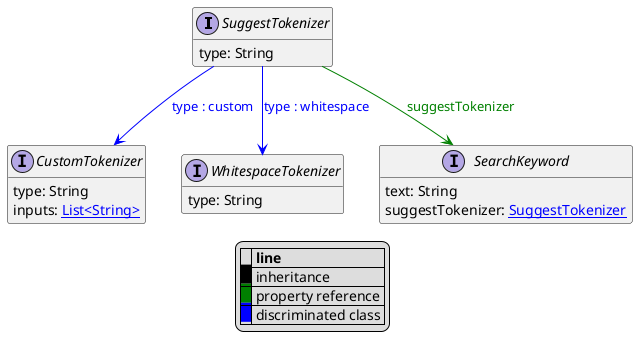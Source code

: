 @startuml

hide empty fields
hide empty methods
legend
|= |= line |
|<back:black>   </back>| inheritance |
|<back:green>   </back>| property reference |
|<back:blue>   </back>| discriminated class |
endlegend
interface SuggestTokenizer [[SuggestTokenizer.svg]]  {
    type: String
}


interface CustomTokenizer [[CustomTokenizer.svg]]  {
    type: String
    inputs: [[String.svg List<String>]]
}
interface WhitespaceTokenizer [[WhitespaceTokenizer.svg]]  {
    type: String
}
interface SearchKeyword [[SearchKeyword.svg]]  {
    text: String
    suggestTokenizer: [[SuggestTokenizer.svg SuggestTokenizer]]
}
SuggestTokenizer --> CustomTokenizer #blue;text:blue : "type : custom"
SuggestTokenizer --> WhitespaceTokenizer #blue;text:blue : "type : whitespace"
SuggestTokenizer --> SearchKeyword #green;text:green : "suggestTokenizer"
@enduml
